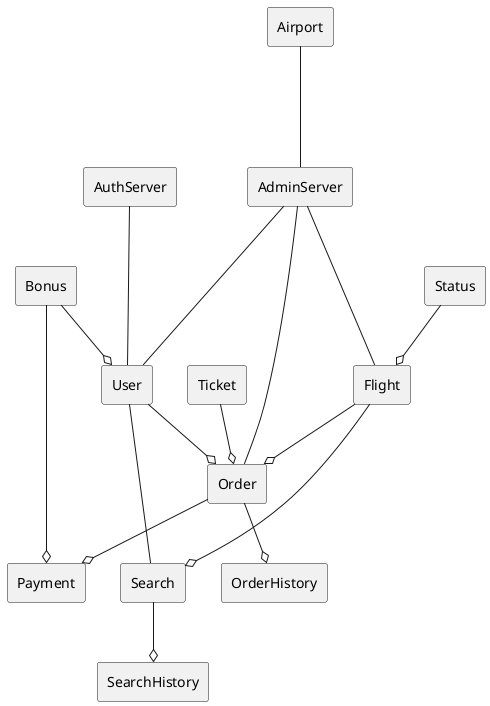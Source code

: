 @startuml plain

agent User
agent Order
agent OrderHistory
agent Airport
agent Flight
agent Payment
agent Ticket
agent AdminServer
agent AuthServer
agent Bonus
agent Status
agent Search
agent SearchHistory

Order        --o OrderHistory
Order        --o Payment
Flight       --o Order
Ticket       --o Order
Flight       --o Search
User         --- Search
Status       --o Flight
User         --o Order
AuthServer   --- User
AdminServer  --- Flight
AdminServer  --- User
AdminServer  --- Order
Bonus        --o User
Bonus        --o Payment
Search       --o SearchHistory
Airport      --- AdminServer

@enduml